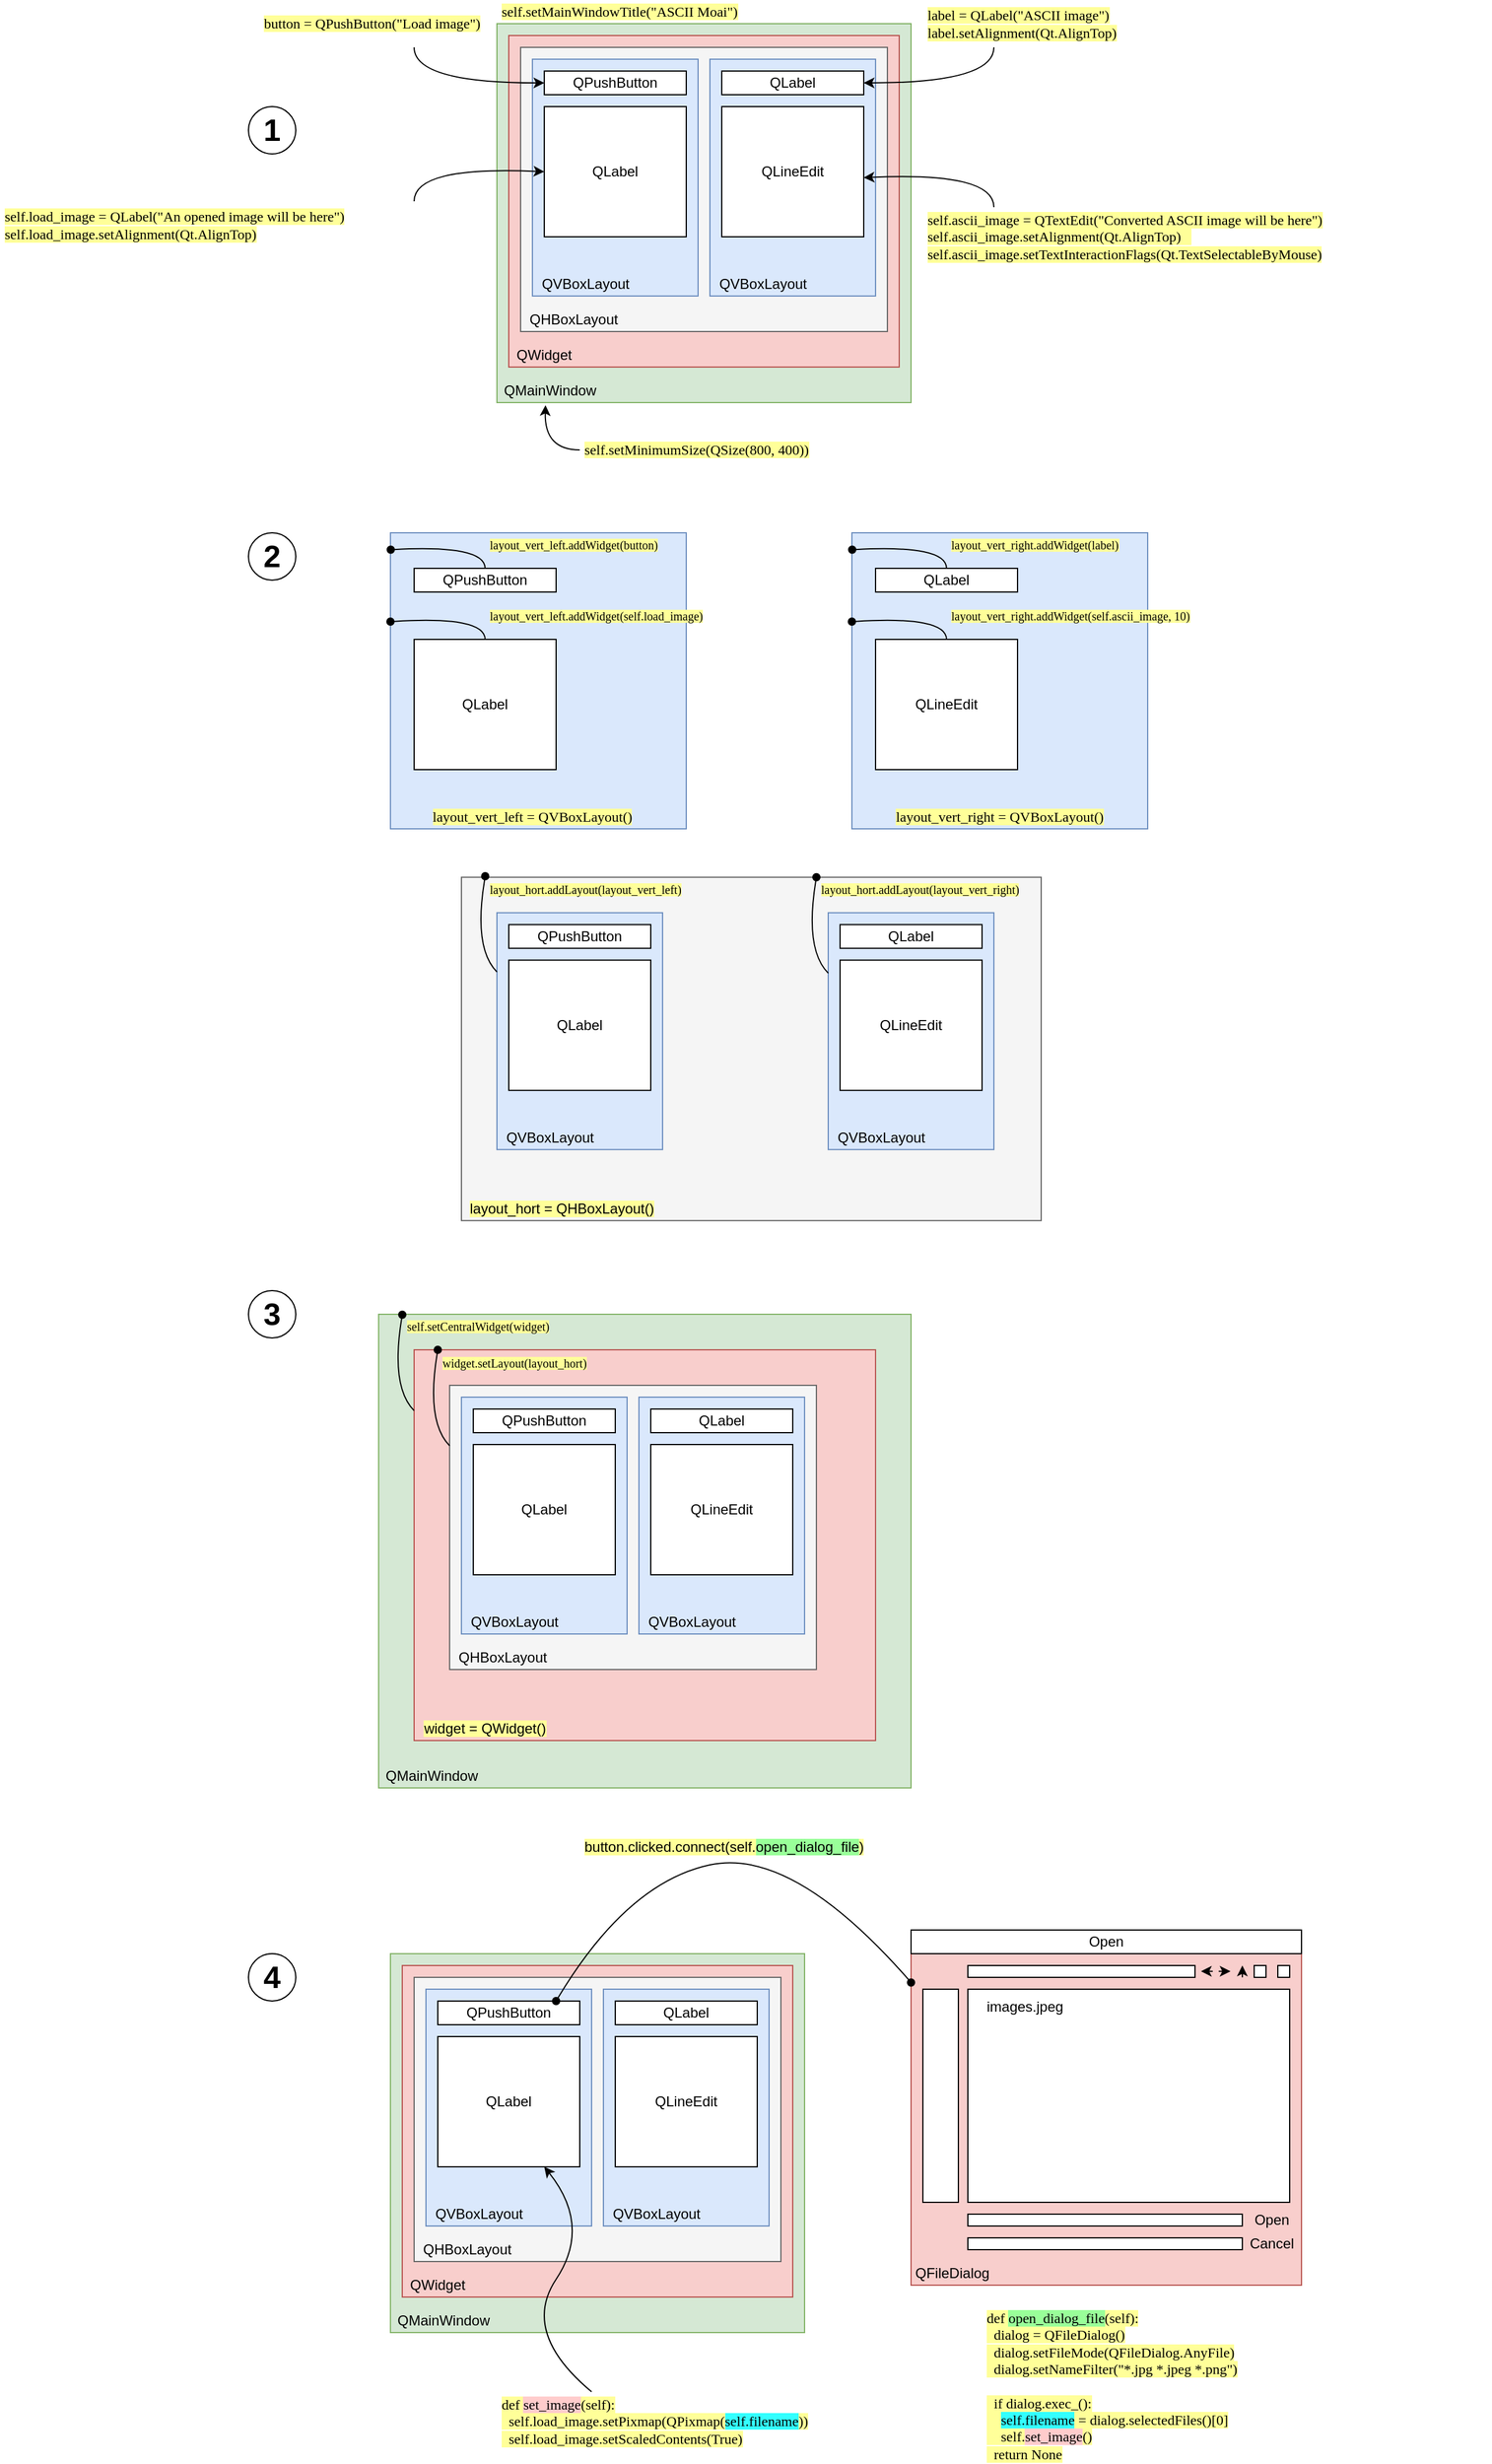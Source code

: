 <mxfile version="21.5.0" type="device">
  <diagram name="Page-1" id="K7GRn2iWZPZHS3RIuApX">
    <mxGraphModel dx="1701" dy="1633" grid="1" gridSize="10" guides="1" tooltips="1" connect="1" arrows="1" fold="1" page="1" pageScale="1" pageWidth="850" pageHeight="1100" math="0" shadow="0">
      <root>
        <mxCell id="0" />
        <mxCell id="1" parent="0" />
        <mxCell id="nBIdGO6KBgO2Cm43uwUa-82" value="" style="rounded=0;whiteSpace=wrap;html=1;fillColor=#d5e8d4;strokeColor=#82b366;" vertex="1" parent="1">
          <mxGeometry x="-90" y="1100" width="450" height="400" as="geometry" />
        </mxCell>
        <mxCell id="nBIdGO6KBgO2Cm43uwUa-16" value="" style="rounded=0;whiteSpace=wrap;html=1;fillColor=#d5e8d4;strokeColor=#82b366;" vertex="1" parent="1">
          <mxGeometry x="10" y="10" width="350" height="320" as="geometry" />
        </mxCell>
        <mxCell id="nBIdGO6KBgO2Cm43uwUa-13" value="" style="rounded=0;whiteSpace=wrap;html=1;fillColor=#f8cecc;strokeColor=#b85450;" vertex="1" parent="1">
          <mxGeometry x="20" y="20" width="330" height="280" as="geometry" />
        </mxCell>
        <mxCell id="nBIdGO6KBgO2Cm43uwUa-12" value="" style="rounded=0;whiteSpace=wrap;html=1;fillColor=#f5f5f5;strokeColor=#666666;fontColor=#333333;" vertex="1" parent="1">
          <mxGeometry x="30" y="30" width="310" height="240" as="geometry" />
        </mxCell>
        <mxCell id="nBIdGO6KBgO2Cm43uwUa-2" value="" style="rounded=0;whiteSpace=wrap;html=1;fillColor=#dae8fc;strokeColor=#6c8ebf;" vertex="1" parent="1">
          <mxGeometry x="40" y="40" width="140" height="200" as="geometry" />
        </mxCell>
        <mxCell id="nBIdGO6KBgO2Cm43uwUa-3" value="QPushButton" style="rounded=0;whiteSpace=wrap;html=1;" vertex="1" parent="1">
          <mxGeometry x="50" y="50" width="120" height="20" as="geometry" />
        </mxCell>
        <mxCell id="nBIdGO6KBgO2Cm43uwUa-5" value="QLabel" style="rounded=0;whiteSpace=wrap;html=1;" vertex="1" parent="1">
          <mxGeometry x="50" y="80" width="120" height="110" as="geometry" />
        </mxCell>
        <mxCell id="nBIdGO6KBgO2Cm43uwUa-6" value="" style="rounded=0;whiteSpace=wrap;html=1;fillColor=#dae8fc;strokeColor=#6c8ebf;" vertex="1" parent="1">
          <mxGeometry x="190" y="40" width="140" height="200" as="geometry" />
        </mxCell>
        <mxCell id="nBIdGO6KBgO2Cm43uwUa-7" value="QVBoxLayout" style="text;html=1;strokeColor=none;fillColor=none;align=center;verticalAlign=middle;whiteSpace=wrap;rounded=0;" vertex="1" parent="1">
          <mxGeometry x="40" y="220" width="90" height="20" as="geometry" />
        </mxCell>
        <mxCell id="nBIdGO6KBgO2Cm43uwUa-9" value="QLabel" style="rounded=0;whiteSpace=wrap;html=1;" vertex="1" parent="1">
          <mxGeometry x="200" y="50" width="120" height="20" as="geometry" />
        </mxCell>
        <mxCell id="nBIdGO6KBgO2Cm43uwUa-10" value="QLineEdit" style="rounded=0;whiteSpace=wrap;html=1;" vertex="1" parent="1">
          <mxGeometry x="200" y="80" width="120" height="110" as="geometry" />
        </mxCell>
        <mxCell id="nBIdGO6KBgO2Cm43uwUa-11" value="QVBoxLayout" style="text;html=1;strokeColor=none;fillColor=none;align=center;verticalAlign=middle;whiteSpace=wrap;rounded=0;" vertex="1" parent="1">
          <mxGeometry x="190" y="220" width="90" height="20" as="geometry" />
        </mxCell>
        <mxCell id="nBIdGO6KBgO2Cm43uwUa-14" value="QHBoxLayout" style="text;html=1;strokeColor=none;fillColor=none;align=center;verticalAlign=middle;whiteSpace=wrap;rounded=0;" vertex="1" parent="1">
          <mxGeometry x="30" y="250" width="90" height="20" as="geometry" />
        </mxCell>
        <mxCell id="nBIdGO6KBgO2Cm43uwUa-15" value="QWidget" style="text;html=1;strokeColor=none;fillColor=none;align=center;verticalAlign=middle;whiteSpace=wrap;rounded=0;" vertex="1" parent="1">
          <mxGeometry x="20" y="280" width="60" height="20" as="geometry" />
        </mxCell>
        <mxCell id="nBIdGO6KBgO2Cm43uwUa-17" value="QMainWindow" style="text;html=1;strokeColor=none;fillColor=none;align=center;verticalAlign=middle;whiteSpace=wrap;rounded=0;" vertex="1" parent="1">
          <mxGeometry x="10" y="310" width="90" height="20" as="geometry" />
        </mxCell>
        <mxCell id="nBIdGO6KBgO2Cm43uwUa-18" value="&lt;font style=&quot;background-color: rgb(255, 255, 153);&quot; data-font-src=&quot;https://fonts.googleapis.com/css?family=Roboto+Mono&quot; face=&quot;Roboto Mono&quot;&gt;self.setMainWindowTitle(&quot;ASCII Moai&quot;)&lt;/font&gt;" style="text;html=1;strokeColor=none;fillColor=none;align=left;verticalAlign=middle;whiteSpace=wrap;rounded=0;spacingLeft=2;" vertex="1" parent="1">
          <mxGeometry x="10" y="-10" width="290" height="20" as="geometry" />
        </mxCell>
        <mxCell id="nBIdGO6KBgO2Cm43uwUa-19" value="" style="curved=1;endArrow=classic;html=1;rounded=0;entryX=0.456;entryY=1.11;entryDx=0;entryDy=0;entryPerimeter=0;" edge="1" parent="1" target="nBIdGO6KBgO2Cm43uwUa-17">
          <mxGeometry width="50" height="50" relative="1" as="geometry">
            <mxPoint x="80" y="370" as="sourcePoint" />
            <mxPoint x="150" y="350" as="targetPoint" />
            <Array as="points">
              <mxPoint x="50" y="370" />
            </Array>
          </mxGeometry>
        </mxCell>
        <mxCell id="nBIdGO6KBgO2Cm43uwUa-20" value="&lt;font style=&quot;background-color: rgb(255, 255, 153);&quot; face=&quot;Roboto Mono&quot;&gt;self.setMinimumSize(QSize(800, 400))&lt;/font&gt;" style="text;html=1;strokeColor=none;fillColor=none;align=left;verticalAlign=middle;whiteSpace=wrap;rounded=0;spacingLeft=2;" vertex="1" parent="1">
          <mxGeometry x="80" y="360" width="270" height="20" as="geometry" />
        </mxCell>
        <mxCell id="nBIdGO6KBgO2Cm43uwUa-21" value="" style="curved=1;endArrow=classic;html=1;rounded=0;entryX=0;entryY=0.5;entryDx=0;entryDy=0;" edge="1" parent="1" target="nBIdGO6KBgO2Cm43uwUa-3">
          <mxGeometry width="50" height="50" relative="1" as="geometry">
            <mxPoint x="-60" y="30" as="sourcePoint" />
            <mxPoint x="-59" y="70" as="targetPoint" />
            <Array as="points">
              <mxPoint x="-60" y="60" />
            </Array>
          </mxGeometry>
        </mxCell>
        <mxCell id="nBIdGO6KBgO2Cm43uwUa-22" value="&lt;font style=&quot;background-color: rgb(255, 255, 153);&quot; data-font-src=&quot;https://fonts.googleapis.com/css?family=Roboto+Mono&quot; face=&quot;Roboto Mono&quot;&gt;button = QPushButton(&quot;Load image&quot;)&lt;/font&gt;" style="text;html=1;strokeColor=none;fillColor=none;align=right;verticalAlign=middle;whiteSpace=wrap;rounded=0;spacingLeft=2;spacingRight=2;" vertex="1" parent="1">
          <mxGeometry x="-260" width="260" height="20" as="geometry" />
        </mxCell>
        <mxCell id="nBIdGO6KBgO2Cm43uwUa-23" value="" style="curved=1;endArrow=classic;html=1;rounded=0;entryX=0;entryY=0.5;entryDx=0;entryDy=0;" edge="1" parent="1" target="nBIdGO6KBgO2Cm43uwUa-5">
          <mxGeometry width="50" height="50" relative="1" as="geometry">
            <mxPoint x="-60" y="160" as="sourcePoint" />
            <mxPoint x="50" y="140" as="targetPoint" />
            <Array as="points">
              <mxPoint x="-60" y="130" />
            </Array>
          </mxGeometry>
        </mxCell>
        <mxCell id="nBIdGO6KBgO2Cm43uwUa-24" value="&lt;font data-font-src=&quot;https://fonts.googleapis.com/css?family=Roboto+Mono&quot; face=&quot;Roboto Mono&quot;&gt;&lt;span style=&quot;background-color: rgb(255, 255, 153);&quot;&gt;self.load_image = QLabel(&quot;An opened image will be here&quot;)&lt;br&gt;self.load_image.setAlignment(Qt.AlignTop)&lt;/span&gt;&lt;br&gt;&lt;/font&gt;" style="text;html=1;strokeColor=none;fillColor=none;align=left;verticalAlign=middle;whiteSpace=wrap;rounded=0;spacingLeft=2;spacingRight=2;" vertex="1" parent="1">
          <mxGeometry x="-410" y="160" width="410" height="40" as="geometry" />
        </mxCell>
        <mxCell id="nBIdGO6KBgO2Cm43uwUa-26" value="" style="curved=1;endArrow=classic;html=1;rounded=0;entryX=0;entryY=0.5;entryDx=0;entryDy=0;" edge="1" parent="1">
          <mxGeometry width="50" height="50" relative="1" as="geometry">
            <mxPoint x="430" y="30" as="sourcePoint" />
            <mxPoint x="320" y="60" as="targetPoint" />
            <Array as="points">
              <mxPoint x="430" y="60" />
            </Array>
          </mxGeometry>
        </mxCell>
        <mxCell id="nBIdGO6KBgO2Cm43uwUa-27" value="&lt;div&gt;&lt;font style=&quot;background-color: rgb(255, 255, 153);&quot; face=&quot;Roboto Mono&quot;&gt;label = QLabel(&quot;ASCII image&quot;)&lt;/font&gt;&lt;/div&gt;&lt;div&gt;&lt;font style=&quot;background-color: rgb(255, 255, 153);&quot; face=&quot;Roboto Mono&quot;&gt;label.setAlignment(Qt.AlignTop)&lt;/font&gt;&lt;/div&gt;" style="text;html=1;strokeColor=none;fillColor=none;align=left;verticalAlign=middle;whiteSpace=wrap;rounded=0;spacingLeft=2;spacingRight=2;" vertex="1" parent="1">
          <mxGeometry x="370" y="-10" width="230" height="40" as="geometry" />
        </mxCell>
        <mxCell id="nBIdGO6KBgO2Cm43uwUa-28" value="" style="curved=1;endArrow=classic;html=1;rounded=0;entryX=0;entryY=0.5;entryDx=0;entryDy=0;" edge="1" parent="1">
          <mxGeometry width="50" height="50" relative="1" as="geometry">
            <mxPoint x="430" y="165" as="sourcePoint" />
            <mxPoint x="320" y="140" as="targetPoint" />
            <Array as="points">
              <mxPoint x="430" y="135" />
            </Array>
          </mxGeometry>
        </mxCell>
        <mxCell id="nBIdGO6KBgO2Cm43uwUa-29" value="&lt;div&gt;&lt;font style=&quot;background-color: rgb(255, 255, 153);&quot; face=&quot;Roboto Mono&quot;&gt;self.ascii_image = QTextEdit(&quot;Converted ASCII image will be here&quot;)&lt;/font&gt;&lt;/div&gt;&lt;div&gt;&lt;span style=&quot;background-color: rgb(255, 255, 153);&quot;&gt;&lt;font style=&quot;&quot; face=&quot;Roboto Mono&quot;&gt;self.ascii_image.setAlignment(Qt.AlignTop)&lt;/font&gt;&lt;span style=&quot;font-family: &amp;quot;Roboto Mono&amp;quot;;&quot;&gt;&amp;nbsp; &amp;nbsp; self.ascii_image.setTextInteractionFlags(Qt.TextSelectableByMouse)&lt;/span&gt;&lt;/span&gt;&lt;br&gt;&lt;/div&gt;" style="text;html=1;strokeColor=none;fillColor=none;align=left;verticalAlign=middle;whiteSpace=wrap;rounded=0;spacingLeft=2;spacingRight=2;" vertex="1" parent="1">
          <mxGeometry x="370" y="160" width="480" height="60" as="geometry" />
        </mxCell>
        <mxCell id="nBIdGO6KBgO2Cm43uwUa-30" value="&lt;font size=&quot;1&quot; style=&quot;&quot;&gt;&lt;b style=&quot;font-size: 26px;&quot;&gt;1&lt;/b&gt;&lt;/font&gt;" style="ellipse;whiteSpace=wrap;html=1;aspect=fixed;" vertex="1" parent="1">
          <mxGeometry x="-200" y="80" width="40" height="40" as="geometry" />
        </mxCell>
        <mxCell id="nBIdGO6KBgO2Cm43uwUa-31" value="&lt;font size=&quot;1&quot; style=&quot;&quot;&gt;&lt;b style=&quot;font-size: 26px;&quot;&gt;2&lt;/b&gt;&lt;/font&gt;" style="ellipse;whiteSpace=wrap;html=1;aspect=fixed;" vertex="1" parent="1">
          <mxGeometry x="-200" y="440" width="40" height="40" as="geometry" />
        </mxCell>
        <mxCell id="nBIdGO6KBgO2Cm43uwUa-32" value="" style="rounded=0;whiteSpace=wrap;html=1;fillColor=#dae8fc;strokeColor=#6c8ebf;" vertex="1" parent="1">
          <mxGeometry x="-80" y="440" width="250" height="250" as="geometry" />
        </mxCell>
        <mxCell id="nBIdGO6KBgO2Cm43uwUa-33" value="&lt;font style=&quot;background-color: rgb(255, 255, 153);&quot; data-font-src=&quot;https://fonts.googleapis.com/css?family=Roboto+Mono&quot; face=&quot;Roboto Mono&quot;&gt;layout_vert_left = QVBoxLayout()&lt;/font&gt;" style="text;html=1;strokeColor=none;fillColor=none;align=center;verticalAlign=middle;whiteSpace=wrap;rounded=0;" vertex="1" parent="1">
          <mxGeometry x="-80" y="670" width="240" height="20" as="geometry" />
        </mxCell>
        <mxCell id="nBIdGO6KBgO2Cm43uwUa-34" value="QLabel" style="rounded=0;whiteSpace=wrap;html=1;" vertex="1" parent="1">
          <mxGeometry x="-60" y="530" width="120" height="110" as="geometry" />
        </mxCell>
        <mxCell id="nBIdGO6KBgO2Cm43uwUa-35" value="QPushButton" style="rounded=0;whiteSpace=wrap;html=1;" vertex="1" parent="1">
          <mxGeometry x="-60" y="470" width="120" height="20" as="geometry" />
        </mxCell>
        <mxCell id="nBIdGO6KBgO2Cm43uwUa-36" value="" style="curved=1;endArrow=oval;html=1;rounded=0;entryX=0.001;entryY=0.057;entryDx=0;entryDy=0;entryPerimeter=0;exitX=0.5;exitY=0;exitDx=0;exitDy=0;endFill=1;" edge="1" parent="1" source="nBIdGO6KBgO2Cm43uwUa-35" target="nBIdGO6KBgO2Cm43uwUa-32">
          <mxGeometry width="50" height="50" relative="1" as="geometry">
            <mxPoint x="-10" y="478" as="sourcePoint" />
            <mxPoint x="-39" y="440" as="targetPoint" />
            <Array as="points">
              <mxPoint y="450" />
            </Array>
          </mxGeometry>
        </mxCell>
        <mxCell id="nBIdGO6KBgO2Cm43uwUa-37" value="" style="curved=1;endArrow=oval;html=1;rounded=0;entryX=0.001;entryY=0.057;entryDx=0;entryDy=0;entryPerimeter=0;exitX=0.5;exitY=0;exitDx=0;exitDy=0;endFill=1;" edge="1" parent="1">
          <mxGeometry width="50" height="50" relative="1" as="geometry">
            <mxPoint y="530" as="sourcePoint" />
            <mxPoint x="-80" y="515" as="targetPoint" />
            <Array as="points">
              <mxPoint y="510" />
            </Array>
          </mxGeometry>
        </mxCell>
        <mxCell id="nBIdGO6KBgO2Cm43uwUa-38" value="&lt;font style=&quot;font-size: 10px; background-color: rgb(255, 255, 153);&quot; data-font-src=&quot;https://fonts.googleapis.com/css?family=Roboto+Mono&quot; face=&quot;Roboto Mono&quot;&gt;layout_vert_left.addWidget(self.load_image)&lt;/font&gt;" style="text;html=1;strokeColor=none;fillColor=none;align=left;verticalAlign=middle;whiteSpace=wrap;rounded=0;spacingLeft=2;" vertex="1" parent="1">
          <mxGeometry y="500" width="240" height="20" as="geometry" />
        </mxCell>
        <mxCell id="nBIdGO6KBgO2Cm43uwUa-39" value="&lt;font style=&quot;font-size: 10px; background-color: rgb(255, 255, 153);&quot; data-font-src=&quot;https://fonts.googleapis.com/css?family=Roboto+Mono&quot; face=&quot;Roboto Mono&quot;&gt;layout_vert_left.addWidget(button)&lt;/font&gt;" style="text;html=1;strokeColor=none;fillColor=none;align=left;verticalAlign=middle;whiteSpace=wrap;rounded=0;spacingLeft=2;" vertex="1" parent="1">
          <mxGeometry y="440" width="240" height="20" as="geometry" />
        </mxCell>
        <mxCell id="nBIdGO6KBgO2Cm43uwUa-40" value="" style="rounded=0;whiteSpace=wrap;html=1;fillColor=#dae8fc;strokeColor=#6c8ebf;" vertex="1" parent="1">
          <mxGeometry x="310" y="440" width="250" height="250" as="geometry" />
        </mxCell>
        <mxCell id="nBIdGO6KBgO2Cm43uwUa-41" value="&lt;font style=&quot;background-color: rgb(255, 255, 153);&quot; data-font-src=&quot;https://fonts.googleapis.com/css?family=Roboto+Mono&quot; face=&quot;Roboto Mono&quot;&gt;layout_vert_right = QVBoxLayout()&lt;/font&gt;" style="text;html=1;strokeColor=none;fillColor=none;align=center;verticalAlign=middle;whiteSpace=wrap;rounded=0;" vertex="1" parent="1">
          <mxGeometry x="310" y="670" width="250" height="20" as="geometry" />
        </mxCell>
        <mxCell id="nBIdGO6KBgO2Cm43uwUa-42" value="QLineEdit" style="rounded=0;whiteSpace=wrap;html=1;" vertex="1" parent="1">
          <mxGeometry x="330" y="530" width="120" height="110" as="geometry" />
        </mxCell>
        <mxCell id="nBIdGO6KBgO2Cm43uwUa-43" value="QLabel" style="rounded=0;whiteSpace=wrap;html=1;" vertex="1" parent="1">
          <mxGeometry x="330" y="470" width="120" height="20" as="geometry" />
        </mxCell>
        <mxCell id="nBIdGO6KBgO2Cm43uwUa-44" value="" style="curved=1;endArrow=oval;html=1;rounded=0;entryX=0.001;entryY=0.057;entryDx=0;entryDy=0;entryPerimeter=0;exitX=0.5;exitY=0;exitDx=0;exitDy=0;endFill=1;" edge="1" source="nBIdGO6KBgO2Cm43uwUa-43" target="nBIdGO6KBgO2Cm43uwUa-40" parent="1">
          <mxGeometry width="50" height="50" relative="1" as="geometry">
            <mxPoint x="380" y="478" as="sourcePoint" />
            <mxPoint x="351" y="440" as="targetPoint" />
            <Array as="points">
              <mxPoint x="390" y="450" />
            </Array>
          </mxGeometry>
        </mxCell>
        <mxCell id="nBIdGO6KBgO2Cm43uwUa-45" value="" style="curved=1;endArrow=oval;html=1;rounded=0;entryX=0.001;entryY=0.057;entryDx=0;entryDy=0;entryPerimeter=0;exitX=0.5;exitY=0;exitDx=0;exitDy=0;endFill=1;" edge="1" parent="1">
          <mxGeometry width="50" height="50" relative="1" as="geometry">
            <mxPoint x="390" y="530" as="sourcePoint" />
            <mxPoint x="310" y="515" as="targetPoint" />
            <Array as="points">
              <mxPoint x="390" y="510" />
            </Array>
          </mxGeometry>
        </mxCell>
        <mxCell id="nBIdGO6KBgO2Cm43uwUa-46" value="&lt;font style=&quot;font-size: 10px; background-color: rgb(255, 255, 153);&quot; data-font-src=&quot;https://fonts.googleapis.com/css?family=Roboto+Mono&quot; face=&quot;Roboto Mono&quot;&gt;layout_vert_right.addWidget(self.ascii_image, 10)&lt;/font&gt;" style="text;html=1;strokeColor=none;fillColor=none;align=left;verticalAlign=middle;whiteSpace=wrap;rounded=0;spacingLeft=2;" vertex="1" parent="1">
          <mxGeometry x="390" y="500" width="300" height="20" as="geometry" />
        </mxCell>
        <mxCell id="nBIdGO6KBgO2Cm43uwUa-47" value="&lt;font style=&quot;font-size: 10px; background-color: rgb(255, 255, 153);&quot; data-font-src=&quot;https://fonts.googleapis.com/css?family=Roboto+Mono&quot; face=&quot;Roboto Mono&quot;&gt;layout_vert_right.addWidget(label)&lt;/font&gt;" style="text;html=1;strokeColor=none;fillColor=none;align=left;verticalAlign=middle;whiteSpace=wrap;rounded=0;spacingLeft=2;" vertex="1" parent="1">
          <mxGeometry x="390" y="440" width="240" height="20" as="geometry" />
        </mxCell>
        <mxCell id="nBIdGO6KBgO2Cm43uwUa-48" value="" style="rounded=0;whiteSpace=wrap;html=1;fillColor=#f5f5f5;strokeColor=#666666;fontColor=#333333;" vertex="1" parent="1">
          <mxGeometry x="-20" y="730.87" width="490" height="290" as="geometry" />
        </mxCell>
        <mxCell id="nBIdGO6KBgO2Cm43uwUa-51" value="&lt;span style=&quot;background-color: rgb(255, 255, 153);&quot;&gt;layout_hort = QHBoxLayout()&lt;/span&gt;" style="text;html=1;strokeColor=none;fillColor=none;align=center;verticalAlign=middle;whiteSpace=wrap;rounded=0;" vertex="1" parent="1">
          <mxGeometry x="-20" y="1000.87" width="170" height="20" as="geometry" />
        </mxCell>
        <mxCell id="nBIdGO6KBgO2Cm43uwUa-60" value="" style="group" vertex="1" connectable="0" parent="1">
          <mxGeometry x="290" y="760.87" width="140" height="200" as="geometry" />
        </mxCell>
        <mxCell id="nBIdGO6KBgO2Cm43uwUa-49" value="QVBoxLayout" style="text;html=1;strokeColor=none;fillColor=none;align=center;verticalAlign=middle;whiteSpace=wrap;rounded=0;" vertex="1" parent="nBIdGO6KBgO2Cm43uwUa-60">
          <mxGeometry y="180" width="90" height="20" as="geometry" />
        </mxCell>
        <mxCell id="nBIdGO6KBgO2Cm43uwUa-53" value="" style="rounded=0;whiteSpace=wrap;html=1;fillColor=#dae8fc;strokeColor=#6c8ebf;" vertex="1" parent="nBIdGO6KBgO2Cm43uwUa-60">
          <mxGeometry width="140" height="200" as="geometry" />
        </mxCell>
        <mxCell id="nBIdGO6KBgO2Cm43uwUa-54" value="QLineEdit" style="rounded=0;whiteSpace=wrap;html=1;" vertex="1" parent="nBIdGO6KBgO2Cm43uwUa-60">
          <mxGeometry x="10" y="40" width="120" height="110" as="geometry" />
        </mxCell>
        <mxCell id="nBIdGO6KBgO2Cm43uwUa-57" value="QLabel" style="rounded=0;whiteSpace=wrap;html=1;" vertex="1" parent="nBIdGO6KBgO2Cm43uwUa-60">
          <mxGeometry x="10" y="10" width="120" height="20" as="geometry" />
        </mxCell>
        <mxCell id="nBIdGO6KBgO2Cm43uwUa-59" value="QVBoxLayout" style="text;html=1;strokeColor=none;fillColor=none;align=center;verticalAlign=middle;whiteSpace=wrap;rounded=0;" vertex="1" parent="nBIdGO6KBgO2Cm43uwUa-60">
          <mxGeometry y="180" width="90" height="20" as="geometry" />
        </mxCell>
        <mxCell id="nBIdGO6KBgO2Cm43uwUa-61" value="" style="group" vertex="1" connectable="0" parent="1">
          <mxGeometry x="10" y="760.87" width="140" height="200" as="geometry" />
        </mxCell>
        <mxCell id="nBIdGO6KBgO2Cm43uwUa-50" value="QVBoxLayout" style="text;html=1;strokeColor=none;fillColor=none;align=center;verticalAlign=middle;whiteSpace=wrap;rounded=0;" vertex="1" parent="nBIdGO6KBgO2Cm43uwUa-61">
          <mxGeometry y="180" width="90" height="20" as="geometry" />
        </mxCell>
        <mxCell id="nBIdGO6KBgO2Cm43uwUa-52" value="" style="rounded=0;whiteSpace=wrap;html=1;fillColor=#dae8fc;strokeColor=#6c8ebf;" vertex="1" parent="nBIdGO6KBgO2Cm43uwUa-61">
          <mxGeometry width="140" height="200" as="geometry" />
        </mxCell>
        <mxCell id="nBIdGO6KBgO2Cm43uwUa-55" value="QLabel" style="rounded=0;whiteSpace=wrap;html=1;" vertex="1" parent="nBIdGO6KBgO2Cm43uwUa-61">
          <mxGeometry x="10" y="40" width="120" height="110" as="geometry" />
        </mxCell>
        <mxCell id="nBIdGO6KBgO2Cm43uwUa-56" value="QPushButton" style="rounded=0;whiteSpace=wrap;html=1;" vertex="1" parent="nBIdGO6KBgO2Cm43uwUa-61">
          <mxGeometry x="10" y="10" width="120" height="20" as="geometry" />
        </mxCell>
        <mxCell id="nBIdGO6KBgO2Cm43uwUa-58" value="QVBoxLayout" style="text;html=1;strokeColor=none;fillColor=none;align=center;verticalAlign=middle;whiteSpace=wrap;rounded=0;" vertex="1" parent="nBIdGO6KBgO2Cm43uwUa-61">
          <mxGeometry y="180" width="90" height="20" as="geometry" />
        </mxCell>
        <mxCell id="nBIdGO6KBgO2Cm43uwUa-62" value="" style="curved=1;endArrow=oval;html=1;rounded=0;entryX=0.041;entryY=-0.003;entryDx=0;entryDy=0;entryPerimeter=0;exitX=0;exitY=0.25;exitDx=0;exitDy=0;endFill=1;" edge="1" parent="1" source="nBIdGO6KBgO2Cm43uwUa-52" target="nBIdGO6KBgO2Cm43uwUa-48">
          <mxGeometry width="50" height="50" relative="1" as="geometry">
            <mxPoint x="120" y="760.87" as="sourcePoint" />
            <mxPoint x="40" y="745.87" as="targetPoint" />
            <Array as="points">
              <mxPoint x="-10" y="790.87" />
            </Array>
          </mxGeometry>
        </mxCell>
        <mxCell id="nBIdGO6KBgO2Cm43uwUa-63" value="&lt;font face=&quot;Roboto Mono&quot;&gt;&lt;span style=&quot;font-size: 10px; background-color: rgb(255, 255, 153);&quot;&gt;layout_hort.addLayout(layout_vert_left)&lt;/span&gt;&lt;/font&gt;" style="text;html=1;strokeColor=none;fillColor=none;align=left;verticalAlign=middle;whiteSpace=wrap;rounded=0;spacingLeft=2;" vertex="1" parent="1">
          <mxGeometry y="730.87" width="240" height="20" as="geometry" />
        </mxCell>
        <mxCell id="nBIdGO6KBgO2Cm43uwUa-64" value="&lt;font face=&quot;Roboto Mono&quot;&gt;&lt;span style=&quot;font-size: 10px; background-color: rgb(255, 255, 153);&quot;&gt;layout_hort.addLayout(layout_vert_right)&lt;/span&gt;&lt;/font&gt;" style="text;html=1;strokeColor=none;fillColor=none;align=left;verticalAlign=middle;whiteSpace=wrap;rounded=0;spacingLeft=2;" vertex="1" parent="1">
          <mxGeometry x="280" y="730.87" width="240" height="20" as="geometry" />
        </mxCell>
        <mxCell id="nBIdGO6KBgO2Cm43uwUa-65" value="" style="curved=1;endArrow=oval;html=1;rounded=0;entryX=0.041;entryY=-0.003;entryDx=0;entryDy=0;entryPerimeter=0;exitX=0;exitY=0.25;exitDx=0;exitDy=0;endFill=1;" edge="1" parent="1">
          <mxGeometry width="50" height="50" relative="1" as="geometry">
            <mxPoint x="290" y="811.87" as="sourcePoint" />
            <mxPoint x="280" y="730.87" as="targetPoint" />
            <Array as="points">
              <mxPoint x="270" y="791.87" />
            </Array>
          </mxGeometry>
        </mxCell>
        <mxCell id="nBIdGO6KBgO2Cm43uwUa-66" value="" style="rounded=0;whiteSpace=wrap;html=1;fillColor=#f8cecc;strokeColor=#b85450;" vertex="1" parent="1">
          <mxGeometry x="-60" y="1130" width="390" height="330" as="geometry" />
        </mxCell>
        <mxCell id="nBIdGO6KBgO2Cm43uwUa-77" value="&lt;span style=&quot;background-color: rgb(255, 255, 153);&quot;&gt;widget = QWidget()&lt;/span&gt;" style="text;html=1;strokeColor=none;fillColor=none;align=center;verticalAlign=middle;whiteSpace=wrap;rounded=0;" vertex="1" parent="1">
          <mxGeometry x="-60" y="1440" width="120" height="20" as="geometry" />
        </mxCell>
        <mxCell id="nBIdGO6KBgO2Cm43uwUa-78" value="&lt;font size=&quot;1&quot; style=&quot;&quot;&gt;&lt;b style=&quot;font-size: 26px;&quot;&gt;3&lt;/b&gt;&lt;/font&gt;" style="ellipse;whiteSpace=wrap;html=1;aspect=fixed;" vertex="1" parent="1">
          <mxGeometry x="-200" y="1080" width="40" height="40" as="geometry" />
        </mxCell>
        <mxCell id="nBIdGO6KBgO2Cm43uwUa-79" value="" style="group" vertex="1" connectable="0" parent="1">
          <mxGeometry x="-30" y="1160" width="310" height="270" as="geometry" />
        </mxCell>
        <mxCell id="nBIdGO6KBgO2Cm43uwUa-67" value="" style="rounded=0;whiteSpace=wrap;html=1;fillColor=#f5f5f5;strokeColor=#666666;fontColor=#333333;" vertex="1" parent="nBIdGO6KBgO2Cm43uwUa-79">
          <mxGeometry width="310" height="240" as="geometry" />
        </mxCell>
        <mxCell id="nBIdGO6KBgO2Cm43uwUa-68" value="" style="rounded=0;whiteSpace=wrap;html=1;fillColor=#dae8fc;strokeColor=#6c8ebf;" vertex="1" parent="nBIdGO6KBgO2Cm43uwUa-79">
          <mxGeometry x="10" y="10" width="140" height="200" as="geometry" />
        </mxCell>
        <mxCell id="nBIdGO6KBgO2Cm43uwUa-69" value="QPushButton" style="rounded=0;whiteSpace=wrap;html=1;" vertex="1" parent="nBIdGO6KBgO2Cm43uwUa-79">
          <mxGeometry x="20" y="20" width="120" height="20" as="geometry" />
        </mxCell>
        <mxCell id="nBIdGO6KBgO2Cm43uwUa-70" value="QLabel" style="rounded=0;whiteSpace=wrap;html=1;" vertex="1" parent="nBIdGO6KBgO2Cm43uwUa-79">
          <mxGeometry x="20" y="50" width="120" height="110" as="geometry" />
        </mxCell>
        <mxCell id="nBIdGO6KBgO2Cm43uwUa-71" value="" style="rounded=0;whiteSpace=wrap;html=1;fillColor=#dae8fc;strokeColor=#6c8ebf;" vertex="1" parent="nBIdGO6KBgO2Cm43uwUa-79">
          <mxGeometry x="160" y="10" width="140" height="200" as="geometry" />
        </mxCell>
        <mxCell id="nBIdGO6KBgO2Cm43uwUa-72" value="QVBoxLayout" style="text;html=1;strokeColor=none;fillColor=none;align=center;verticalAlign=middle;whiteSpace=wrap;rounded=0;" vertex="1" parent="nBIdGO6KBgO2Cm43uwUa-79">
          <mxGeometry x="10" y="190" width="90" height="20" as="geometry" />
        </mxCell>
        <mxCell id="nBIdGO6KBgO2Cm43uwUa-73" value="QLabel" style="rounded=0;whiteSpace=wrap;html=1;" vertex="1" parent="nBIdGO6KBgO2Cm43uwUa-79">
          <mxGeometry x="170" y="20" width="120" height="20" as="geometry" />
        </mxCell>
        <mxCell id="nBIdGO6KBgO2Cm43uwUa-74" value="QLineEdit" style="rounded=0;whiteSpace=wrap;html=1;" vertex="1" parent="nBIdGO6KBgO2Cm43uwUa-79">
          <mxGeometry x="170" y="50" width="120" height="110" as="geometry" />
        </mxCell>
        <mxCell id="nBIdGO6KBgO2Cm43uwUa-75" value="QVBoxLayout" style="text;html=1;strokeColor=none;fillColor=none;align=center;verticalAlign=middle;whiteSpace=wrap;rounded=0;" vertex="1" parent="nBIdGO6KBgO2Cm43uwUa-79">
          <mxGeometry x="160" y="190" width="90" height="20" as="geometry" />
        </mxCell>
        <mxCell id="nBIdGO6KBgO2Cm43uwUa-76" value="QHBoxLayout" style="text;html=1;strokeColor=none;fillColor=none;align=center;verticalAlign=middle;whiteSpace=wrap;rounded=0;" vertex="1" parent="nBIdGO6KBgO2Cm43uwUa-79">
          <mxGeometry y="220" width="90" height="20" as="geometry" />
        </mxCell>
        <mxCell id="nBIdGO6KBgO2Cm43uwUa-80" value="" style="curved=1;endArrow=oval;html=1;rounded=0;entryX=0.041;entryY=-0.003;entryDx=0;entryDy=0;entryPerimeter=0;exitX=0;exitY=0.25;exitDx=0;exitDy=0;endFill=1;" edge="1" parent="1">
          <mxGeometry width="50" height="50" relative="1" as="geometry">
            <mxPoint x="-30" y="1211" as="sourcePoint" />
            <mxPoint x="-40" y="1130" as="targetPoint" />
            <Array as="points">
              <mxPoint x="-50" y="1190.87" />
            </Array>
          </mxGeometry>
        </mxCell>
        <mxCell id="nBIdGO6KBgO2Cm43uwUa-81" value="&lt;font face=&quot;Roboto Mono&quot;&gt;&lt;span style=&quot;font-size: 10px; background-color: rgb(255, 255, 153);&quot;&gt;widget.setLayout(layout_hort)&lt;/span&gt;&lt;/font&gt;" style="text;html=1;strokeColor=none;fillColor=none;align=left;verticalAlign=middle;whiteSpace=wrap;rounded=0;spacingLeft=2;" vertex="1" parent="1">
          <mxGeometry x="-40" y="1130.87" width="240" height="20" as="geometry" />
        </mxCell>
        <mxCell id="nBIdGO6KBgO2Cm43uwUa-83" value="QMainWindow" style="text;html=1;strokeColor=none;fillColor=none;align=center;verticalAlign=middle;whiteSpace=wrap;rounded=0;" vertex="1" parent="1">
          <mxGeometry x="-90" y="1480" width="90" height="20" as="geometry" />
        </mxCell>
        <mxCell id="nBIdGO6KBgO2Cm43uwUa-85" value="" style="curved=1;endArrow=oval;html=1;rounded=0;entryX=0.041;entryY=-0.003;entryDx=0;entryDy=0;entryPerimeter=0;exitX=0;exitY=0.25;exitDx=0;exitDy=0;endFill=1;" edge="1" parent="1">
          <mxGeometry width="50" height="50" relative="1" as="geometry">
            <mxPoint x="-60" y="1181.37" as="sourcePoint" />
            <mxPoint x="-70" y="1100.37" as="targetPoint" />
            <Array as="points">
              <mxPoint x="-80" y="1161.24" />
            </Array>
          </mxGeometry>
        </mxCell>
        <mxCell id="nBIdGO6KBgO2Cm43uwUa-86" value="&lt;font face=&quot;Roboto Mono&quot;&gt;&lt;span style=&quot;font-size: 10px; background-color: rgb(255, 255, 153);&quot;&gt;self.setCentralWidget(widget)&lt;/span&gt;&lt;/font&gt;" style="text;html=1;strokeColor=none;fillColor=none;align=left;verticalAlign=middle;whiteSpace=wrap;rounded=0;spacingLeft=2;" vertex="1" parent="1">
          <mxGeometry x="-70" y="1100" width="240" height="20" as="geometry" />
        </mxCell>
        <mxCell id="nBIdGO6KBgO2Cm43uwUa-87" value="" style="rounded=0;whiteSpace=wrap;html=1;fillColor=#d5e8d4;strokeColor=#82b366;" vertex="1" parent="1">
          <mxGeometry x="-80" y="1640" width="350" height="320" as="geometry" />
        </mxCell>
        <mxCell id="nBIdGO6KBgO2Cm43uwUa-88" value="" style="rounded=0;whiteSpace=wrap;html=1;fillColor=#f8cecc;strokeColor=#b85450;" vertex="1" parent="1">
          <mxGeometry x="-70" y="1650" width="330" height="280" as="geometry" />
        </mxCell>
        <mxCell id="nBIdGO6KBgO2Cm43uwUa-89" value="" style="rounded=0;whiteSpace=wrap;html=1;fillColor=#f5f5f5;strokeColor=#666666;fontColor=#333333;" vertex="1" parent="1">
          <mxGeometry x="-60" y="1660" width="310" height="240" as="geometry" />
        </mxCell>
        <mxCell id="nBIdGO6KBgO2Cm43uwUa-90" value="" style="rounded=0;whiteSpace=wrap;html=1;fillColor=#dae8fc;strokeColor=#6c8ebf;" vertex="1" parent="1">
          <mxGeometry x="-50" y="1670" width="140" height="200" as="geometry" />
        </mxCell>
        <mxCell id="nBIdGO6KBgO2Cm43uwUa-91" value="QPushButton" style="rounded=0;whiteSpace=wrap;html=1;" vertex="1" parent="1">
          <mxGeometry x="-40" y="1680" width="120" height="20" as="geometry" />
        </mxCell>
        <mxCell id="nBIdGO6KBgO2Cm43uwUa-92" value="QLabel" style="rounded=0;whiteSpace=wrap;html=1;" vertex="1" parent="1">
          <mxGeometry x="-40" y="1710" width="120" height="110" as="geometry" />
        </mxCell>
        <mxCell id="nBIdGO6KBgO2Cm43uwUa-93" value="" style="rounded=0;whiteSpace=wrap;html=1;fillColor=#dae8fc;strokeColor=#6c8ebf;" vertex="1" parent="1">
          <mxGeometry x="100" y="1670" width="140" height="200" as="geometry" />
        </mxCell>
        <mxCell id="nBIdGO6KBgO2Cm43uwUa-94" value="QVBoxLayout" style="text;html=1;strokeColor=none;fillColor=none;align=center;verticalAlign=middle;whiteSpace=wrap;rounded=0;" vertex="1" parent="1">
          <mxGeometry x="-50" y="1850" width="90" height="20" as="geometry" />
        </mxCell>
        <mxCell id="nBIdGO6KBgO2Cm43uwUa-95" value="QLabel" style="rounded=0;whiteSpace=wrap;html=1;" vertex="1" parent="1">
          <mxGeometry x="110" y="1680" width="120" height="20" as="geometry" />
        </mxCell>
        <mxCell id="nBIdGO6KBgO2Cm43uwUa-96" value="QLineEdit" style="rounded=0;whiteSpace=wrap;html=1;" vertex="1" parent="1">
          <mxGeometry x="110" y="1710" width="120" height="110" as="geometry" />
        </mxCell>
        <mxCell id="nBIdGO6KBgO2Cm43uwUa-97" value="QVBoxLayout" style="text;html=1;strokeColor=none;fillColor=none;align=center;verticalAlign=middle;whiteSpace=wrap;rounded=0;" vertex="1" parent="1">
          <mxGeometry x="100" y="1850" width="90" height="20" as="geometry" />
        </mxCell>
        <mxCell id="nBIdGO6KBgO2Cm43uwUa-98" value="QHBoxLayout" style="text;html=1;strokeColor=none;fillColor=none;align=center;verticalAlign=middle;whiteSpace=wrap;rounded=0;" vertex="1" parent="1">
          <mxGeometry x="-60" y="1880" width="90" height="20" as="geometry" />
        </mxCell>
        <mxCell id="nBIdGO6KBgO2Cm43uwUa-99" value="QWidget" style="text;html=1;strokeColor=none;fillColor=none;align=center;verticalAlign=middle;whiteSpace=wrap;rounded=0;" vertex="1" parent="1">
          <mxGeometry x="-70" y="1910" width="60" height="20" as="geometry" />
        </mxCell>
        <mxCell id="nBIdGO6KBgO2Cm43uwUa-100" value="QMainWindow" style="text;html=1;strokeColor=none;fillColor=none;align=center;verticalAlign=middle;whiteSpace=wrap;rounded=0;" vertex="1" parent="1">
          <mxGeometry x="-80" y="1940" width="90" height="20" as="geometry" />
        </mxCell>
        <mxCell id="nBIdGO6KBgO2Cm43uwUa-102" value="" style="rounded=0;whiteSpace=wrap;html=1;fillColor=#f8cecc;strokeColor=#b85450;" vertex="1" parent="1">
          <mxGeometry x="360" y="1640" width="330" height="280" as="geometry" />
        </mxCell>
        <mxCell id="nBIdGO6KBgO2Cm43uwUa-103" value="" style="curved=1;endArrow=oval;html=1;rounded=0;entryX=0;entryY=0.087;entryDx=0;entryDy=0;entryPerimeter=0;endFill=1;startArrow=oval;startFill=1;" edge="1" parent="1" target="nBIdGO6KBgO2Cm43uwUa-102">
          <mxGeometry width="50" height="50" relative="1" as="geometry">
            <mxPoint x="60" y="1680" as="sourcePoint" />
            <mxPoint x="70" y="1610" as="targetPoint" />
            <Array as="points">
              <mxPoint x="120" y="1580" />
              <mxPoint x="260" y="1550" />
            </Array>
          </mxGeometry>
        </mxCell>
        <mxCell id="nBIdGO6KBgO2Cm43uwUa-104" value="&lt;font size=&quot;1&quot; style=&quot;&quot;&gt;&lt;b style=&quot;font-size: 26px;&quot;&gt;4&lt;/b&gt;&lt;/font&gt;" style="ellipse;whiteSpace=wrap;html=1;aspect=fixed;" vertex="1" parent="1">
          <mxGeometry x="-200" y="1640" width="40" height="40" as="geometry" />
        </mxCell>
        <mxCell id="nBIdGO6KBgO2Cm43uwUa-105" value="&lt;span style=&quot;background-color: rgb(255, 255, 153);&quot;&gt;button.clicked.connect(self.&lt;/span&gt;&lt;span style=&quot;background-color: rgb(153, 255, 153);&quot;&gt;open_dialog_file&lt;/span&gt;&lt;span style=&quot;background-color: rgb(255, 255, 153);&quot;&gt;)&lt;/span&gt;" style="text;html=1;strokeColor=none;fillColor=none;align=left;verticalAlign=middle;whiteSpace=wrap;rounded=0;spacingLeft=2;" vertex="1" parent="1">
          <mxGeometry x="80" y="1540" width="220" height="20" as="geometry" />
        </mxCell>
        <mxCell id="nBIdGO6KBgO2Cm43uwUa-106" value="Open" style="rounded=0;whiteSpace=wrap;html=1;" vertex="1" parent="1">
          <mxGeometry x="360" y="1620" width="330" height="20" as="geometry" />
        </mxCell>
        <mxCell id="nBIdGO6KBgO2Cm43uwUa-107" value="" style="rounded=0;whiteSpace=wrap;html=1;" vertex="1" parent="1">
          <mxGeometry x="370" y="1670" width="30" height="180" as="geometry" />
        </mxCell>
        <mxCell id="nBIdGO6KBgO2Cm43uwUa-108" value="" style="rounded=0;whiteSpace=wrap;html=1;" vertex="1" parent="1">
          <mxGeometry x="408" y="1650" width="192" height="10" as="geometry" />
        </mxCell>
        <mxCell id="nBIdGO6KBgO2Cm43uwUa-109" value="" style="endArrow=classic;html=1;rounded=0;" edge="1" parent="1">
          <mxGeometry width="50" height="50" relative="1" as="geometry">
            <mxPoint x="640" y="1660" as="sourcePoint" />
            <mxPoint x="640" y="1650" as="targetPoint" />
          </mxGeometry>
        </mxCell>
        <mxCell id="nBIdGO6KBgO2Cm43uwUa-110" value="" style="endArrow=classic;html=1;rounded=0;" edge="1" parent="1">
          <mxGeometry width="50" height="50" relative="1" as="geometry">
            <mxPoint x="620" y="1654.89" as="sourcePoint" />
            <mxPoint x="630" y="1654.89" as="targetPoint" />
          </mxGeometry>
        </mxCell>
        <mxCell id="nBIdGO6KBgO2Cm43uwUa-111" value="" style="endArrow=classic;html=1;rounded=0;" edge="1" parent="1">
          <mxGeometry width="50" height="50" relative="1" as="geometry">
            <mxPoint x="615" y="1654.89" as="sourcePoint" />
            <mxPoint x="605" y="1654.89" as="targetPoint" />
          </mxGeometry>
        </mxCell>
        <mxCell id="nBIdGO6KBgO2Cm43uwUa-113" value="" style="rounded=0;whiteSpace=wrap;html=1;" vertex="1" parent="1">
          <mxGeometry x="650" y="1650" width="10" height="10" as="geometry" />
        </mxCell>
        <mxCell id="nBIdGO6KBgO2Cm43uwUa-114" value="" style="rounded=0;whiteSpace=wrap;html=1;" vertex="1" parent="1">
          <mxGeometry x="670" y="1650" width="10" height="10" as="geometry" />
        </mxCell>
        <mxCell id="nBIdGO6KBgO2Cm43uwUa-115" value="" style="rounded=0;whiteSpace=wrap;html=1;" vertex="1" parent="1">
          <mxGeometry x="408" y="1670" width="272" height="180" as="geometry" />
        </mxCell>
        <mxCell id="nBIdGO6KBgO2Cm43uwUa-116" value="" style="rounded=0;whiteSpace=wrap;html=1;" vertex="1" parent="1">
          <mxGeometry x="408" y="1860" width="232" height="10" as="geometry" />
        </mxCell>
        <mxCell id="nBIdGO6KBgO2Cm43uwUa-117" value="" style="rounded=0;whiteSpace=wrap;html=1;" vertex="1" parent="1">
          <mxGeometry x="408" y="1880" width="232" height="10" as="geometry" />
        </mxCell>
        <mxCell id="nBIdGO6KBgO2Cm43uwUa-118" value="QFileDialog" style="text;html=1;strokeColor=none;fillColor=none;align=center;verticalAlign=middle;whiteSpace=wrap;rounded=0;" vertex="1" parent="1">
          <mxGeometry x="360" y="1900" width="70" height="20" as="geometry" />
        </mxCell>
        <mxCell id="nBIdGO6KBgO2Cm43uwUa-121" value="Open" style="text;html=1;strokeColor=none;fillColor=none;align=center;verticalAlign=middle;whiteSpace=wrap;rounded=0;" vertex="1" parent="1">
          <mxGeometry x="650" y="1860" width="30" height="10" as="geometry" />
        </mxCell>
        <mxCell id="nBIdGO6KBgO2Cm43uwUa-122" value="Cancel" style="text;html=1;strokeColor=none;fillColor=none;align=center;verticalAlign=middle;whiteSpace=wrap;rounded=0;" vertex="1" parent="1">
          <mxGeometry x="650" y="1880" width="30" height="10" as="geometry" />
        </mxCell>
        <mxCell id="nBIdGO6KBgO2Cm43uwUa-123" value="&lt;div&gt;&lt;font style=&quot;background-color: rgb(255, 255, 153);&quot; data-font-src=&quot;https://fonts.googleapis.com/css?family=Roboto+Mono&quot; face=&quot;Roboto Mono&quot;&gt;def &lt;/font&gt;&lt;font style=&quot;background-color: rgb(153, 255, 153);&quot; data-font-src=&quot;https://fonts.googleapis.com/css?family=Roboto+Mono&quot; face=&quot;Roboto Mono&quot;&gt;open_dialog_file&lt;/font&gt;&lt;font style=&quot;background-color: rgb(255, 255, 153);&quot; data-font-src=&quot;https://fonts.googleapis.com/css?family=Roboto+Mono&quot; face=&quot;Roboto Mono&quot;&gt;(self):&lt;/font&gt;&lt;/div&gt;&lt;div&gt;&lt;font style=&quot;background-color: rgb(255, 255, 153);&quot; data-font-src=&quot;https://fonts.googleapis.com/css?family=Roboto+Mono&quot; face=&quot;Roboto Mono&quot;&gt;&amp;nbsp; dialog = QFileDialog()&lt;/font&gt;&lt;/div&gt;&lt;div&gt;&lt;font style=&quot;background-color: rgb(255, 255, 153);&quot; data-font-src=&quot;https://fonts.googleapis.com/css?family=Roboto+Mono&quot; face=&quot;Roboto Mono&quot;&gt;&amp;nbsp; dialog.setFileMode(QFileDialog.AnyFile)&lt;/font&gt;&lt;/div&gt;&lt;div&gt;&lt;font style=&quot;background-color: rgb(255, 255, 153);&quot; data-font-src=&quot;https://fonts.googleapis.com/css?family=Roboto+Mono&quot; face=&quot;Roboto Mono&quot;&gt;&amp;nbsp; dialog.setNameFilter(&quot;*.jpg *.jpeg *.png&quot;)&lt;/font&gt;&lt;/div&gt;&lt;div&gt;&lt;font style=&quot;background-color: rgb(255, 255, 153);&quot; data-font-src=&quot;https://fonts.googleapis.com/css?family=Roboto+Mono&quot; face=&quot;Roboto Mono&quot;&gt;&lt;br&gt;&lt;/font&gt;&lt;/div&gt;&lt;div&gt;&lt;font style=&quot;background-color: rgb(255, 255, 153);&quot; data-font-src=&quot;https://fonts.googleapis.com/css?family=Roboto+Mono&quot; face=&quot;Roboto Mono&quot;&gt;&amp;nbsp; if dialog.exec_():&lt;/font&gt;&lt;/div&gt;&lt;div&gt;&lt;font style=&quot;background-color: rgb(255, 255, 153);&quot; data-font-src=&quot;https://fonts.googleapis.com/css?family=Roboto+Mono&quot; face=&quot;Roboto Mono&quot;&gt;&amp;nbsp; &amp;nbsp; &lt;/font&gt;&lt;font style=&quot;background-color: rgb(51, 255, 255);&quot; data-font-src=&quot;https://fonts.googleapis.com/css?family=Roboto+Mono&quot; face=&quot;Roboto Mono&quot;&gt;self.filename&lt;/font&gt;&lt;font style=&quot;background-color: rgb(255, 255, 153);&quot; data-font-src=&quot;https://fonts.googleapis.com/css?family=Roboto+Mono&quot; face=&quot;Roboto Mono&quot;&gt; = dialog.selectedFiles()[0]&lt;/font&gt;&lt;/div&gt;&lt;div&gt;&lt;font style=&quot;background-color: rgb(255, 255, 153);&quot; data-font-src=&quot;https://fonts.googleapis.com/css?family=Roboto+Mono&quot; face=&quot;Roboto Mono&quot;&gt;&amp;nbsp; &amp;nbsp; self.&lt;/font&gt;&lt;font style=&quot;background-color: rgb(255, 204, 204);&quot; data-font-src=&quot;https://fonts.googleapis.com/css?family=Roboto+Mono&quot; face=&quot;Roboto Mono&quot;&gt;set_image&lt;/font&gt;&lt;font style=&quot;background-color: rgb(255, 255, 153);&quot; data-font-src=&quot;https://fonts.googleapis.com/css?family=Roboto+Mono&quot; face=&quot;Roboto Mono&quot;&gt;()&lt;/font&gt;&lt;/div&gt;&lt;div&gt;&lt;font style=&quot;background-color: rgb(255, 255, 153);&quot; data-font-src=&quot;https://fonts.googleapis.com/css?family=Roboto+Mono&quot; face=&quot;Roboto Mono&quot;&gt;&amp;nbsp; return None&lt;/font&gt;&lt;/div&gt;" style="text;html=1;strokeColor=none;fillColor=none;align=left;verticalAlign=middle;whiteSpace=wrap;rounded=0;spacingLeft=2;" vertex="1" parent="1">
          <mxGeometry x="420" y="1940" width="350" height="130" as="geometry" />
        </mxCell>
        <mxCell id="nBIdGO6KBgO2Cm43uwUa-125" value="images.jpeg" style="text;html=1;strokeColor=none;fillColor=none;align=left;verticalAlign=middle;whiteSpace=wrap;rounded=0;spacingLeft=2;" vertex="1" parent="1">
          <mxGeometry x="420" y="1680" width="30" height="10" as="geometry" />
        </mxCell>
        <mxCell id="nBIdGO6KBgO2Cm43uwUa-126" value="" style="curved=1;endArrow=classic;html=1;rounded=0;entryX=0.75;entryY=1;entryDx=0;entryDy=0;endFill=1;startArrow=none;startFill=0;" edge="1" parent="1" target="nBIdGO6KBgO2Cm43uwUa-92">
          <mxGeometry width="50" height="50" relative="1" as="geometry">
            <mxPoint x="90" y="2010" as="sourcePoint" />
            <mxPoint x="290" y="2024" as="targetPoint" />
            <Array as="points">
              <mxPoint x="30" y="1960" />
              <mxPoint x="90" y="1870" />
            </Array>
          </mxGeometry>
        </mxCell>
        <mxCell id="nBIdGO6KBgO2Cm43uwUa-127" value="&lt;div&gt;&lt;font style=&quot;background-color: rgb(255, 255, 153);&quot; face=&quot;Roboto Mono&quot;&gt;def &lt;/font&gt;&lt;font style=&quot;background-color: rgb(255, 204, 204);&quot; face=&quot;Roboto Mono&quot;&gt;set_image&lt;/font&gt;&lt;font style=&quot;background-color: rgb(255, 255, 153);&quot; face=&quot;Roboto Mono&quot;&gt;(self):&lt;/font&gt;&lt;/div&gt;&lt;div&gt;&lt;font style=&quot;background-color: rgb(255, 255, 153);&quot; face=&quot;Roboto Mono&quot;&gt;&amp;nbsp; self.load_image.setPixmap(QPixmap(&lt;/font&gt;&lt;font style=&quot;background-color: rgb(51, 255, 255);&quot; face=&quot;Roboto Mono&quot;&gt;self.filename&lt;/font&gt;&lt;font style=&quot;background-color: rgb(255, 255, 153);&quot; face=&quot;Roboto Mono&quot;&gt;))&lt;/font&gt;&lt;/div&gt;&lt;div&gt;&lt;font style=&quot;background-color: rgb(255, 255, 153);&quot; face=&quot;Roboto Mono&quot;&gt;&amp;nbsp; self.load_image.setScaledContents(True)&lt;/font&gt;&lt;/div&gt;" style="text;html=1;strokeColor=none;fillColor=none;align=left;verticalAlign=middle;whiteSpace=wrap;rounded=0;spacingLeft=2;" vertex="1" parent="1">
          <mxGeometry x="10" y="2010" width="380" height="50" as="geometry" />
        </mxCell>
      </root>
    </mxGraphModel>
  </diagram>
</mxfile>
